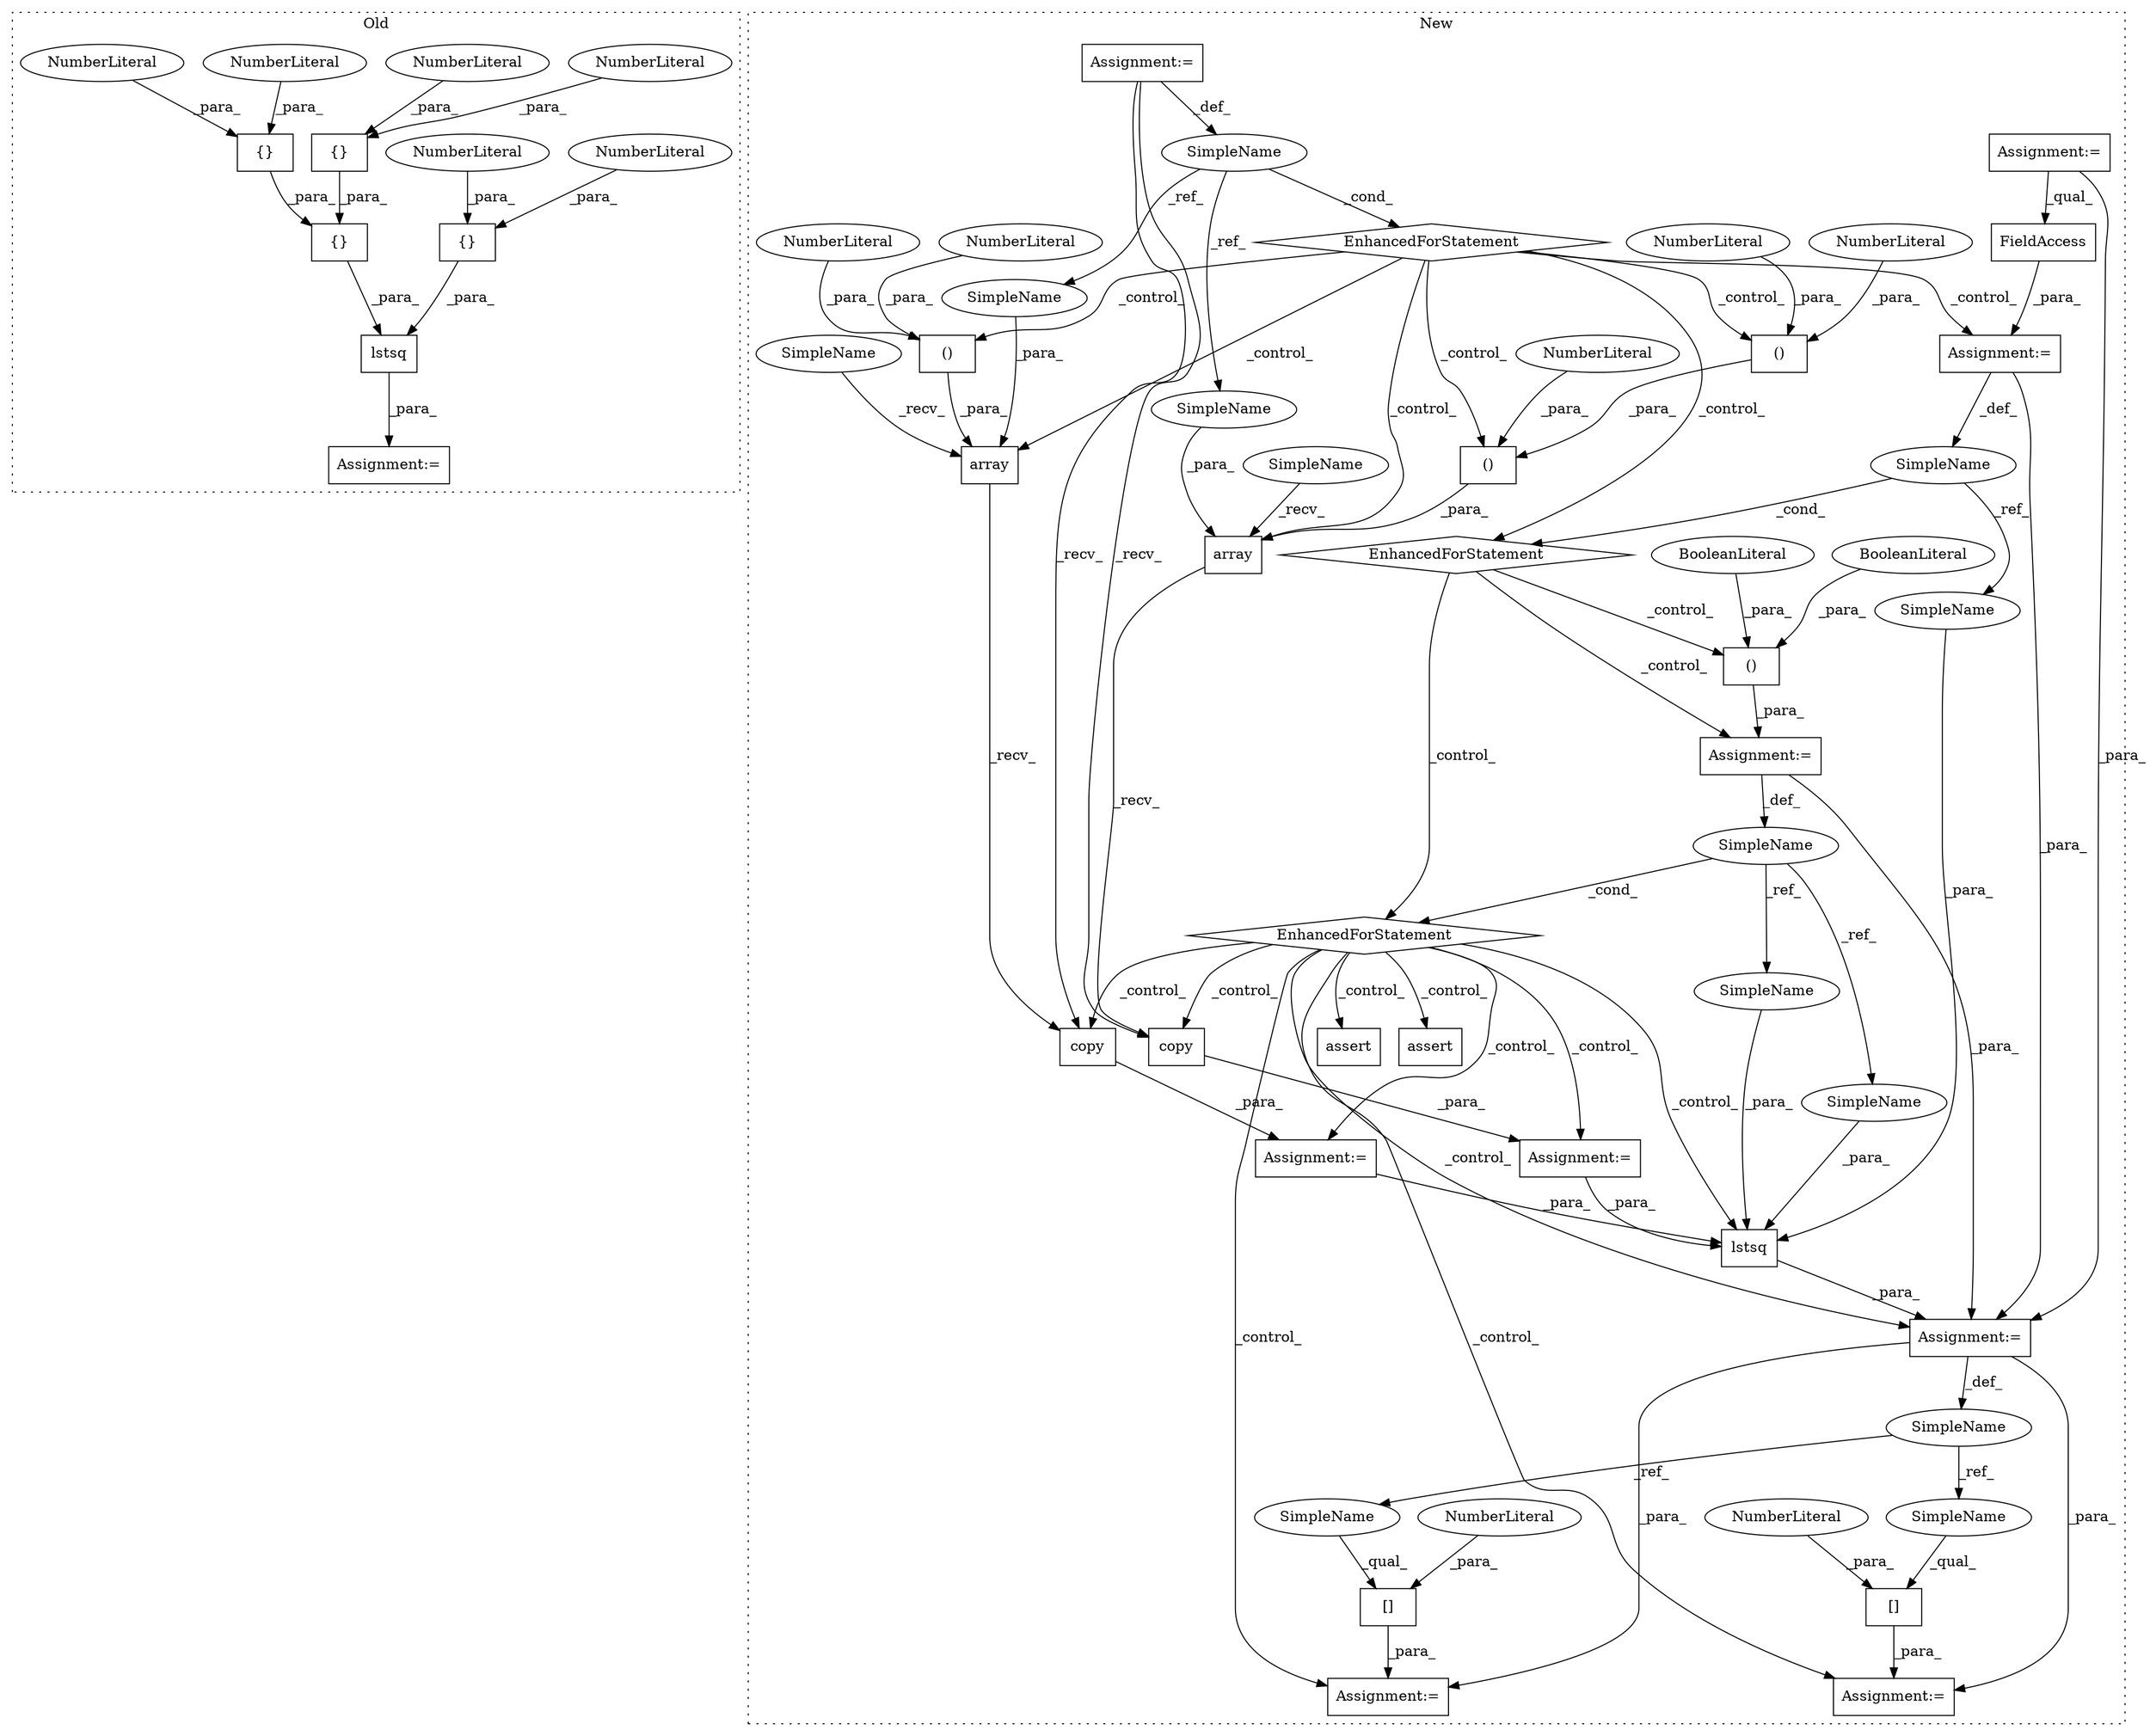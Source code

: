 digraph G {
subgraph cluster0 {
1 [label="{}" a="4" s="27274,27302" l="1,1" shape="box"];
4 [label="NumberLiteral" a="34" s="27275" l="1" shape="ellipse"];
9 [label="NumberLiteral" a="34" s="27301" l="1" shape="ellipse"];
32 [label="lstsq" a="32" s="27361,27370" l="6,1" shape="box"];
33 [label="{}" a="4" s="27245,27249" l="1,1" shape="box"];
34 [label="NumberLiteral" a="34" s="27248" l="1" shape="ellipse"];
35 [label="{}" a="4" s="27251,27255" l="1,1" shape="box"];
36 [label="NumberLiteral" a="34" s="27252" l="1" shape="ellipse"];
37 [label="NumberLiteral" a="34" s="27246" l="1" shape="ellipse"];
38 [label="{}" a="4" s="27216,27256" l="1,1" shape="box"];
39 [label="NumberLiteral" a="34" s="27254" l="1" shape="ellipse"];
50 [label="Assignment:=" a="7" s="27359" l="2" shape="box"];
label = "Old";
style="dotted";
}
subgraph cluster1 {
2 [label="lstsq" a="32" s="29637,29682" l="6,1" shape="box"];
3 [label="()" a="106" s="29192" l="15" shape="box"];
5 [label="[]" a="2" s="29725,29730" l="4,1" shape="box"];
6 [label="()" a="106" s="29550" l="22" shape="box"];
7 [label="[]" a="2" s="29745,29750" l="4,1" shape="box"];
8 [label="()" a="106" s="29133" l="111" shape="box"];
10 [label="NumberLiteral" a="34" s="29170" l="1" shape="ellipse"];
11 [label="()" a="106" s="29281" l="51" shape="box"];
12 [label="NumberLiteral" a="34" s="29729" l="1" shape="ellipse"];
13 [label="NumberLiteral" a="34" s="29192" l="1" shape="ellipse"];
14 [label="NumberLiteral" a="34" s="29206" l="1" shape="ellipse"];
15 [label="NumberLiteral" a="34" s="29749" l="1" shape="ellipse"];
16 [label="NumberLiteral" a="34" s="29331" l="1" shape="ellipse"];
17 [label="NumberLiteral" a="34" s="29281" l="1" shape="ellipse"];
18 [label="EnhancedForStatement" a="70" s="29017,29096" l="53,2" shape="diamond"];
19 [label="array" a="32" s="29114,29251" l="19,1" shape="box"];
20 [label="EnhancedForStatement" a="70" s="29464,29572" l="61,3" shape="diamond"];
21 [label="BooleanLiteral" a="9" s="29567" l="5" shape="ellipse"];
22 [label="EnhancedForStatement" a="70" s="29348,29452" l="57,2" shape="diamond"];
23 [label="BooleanLiteral" a="9" s="29550" l="4" shape="ellipse"];
24 [label="array" a="32" s="29268,29339" l="13,1" shape="box"];
25 [label="assert" a="32" s="29818,29965" l="16,1" shape="box"];
26 [label="assert" a="32" s="29763,29805" l="8,1" shape="box"];
27 [label="SimpleName" a="42" s="29074" l="5" shape="ellipse"];
28 [label="SimpleName" a="42" s="29529" l="9" shape="ellipse"];
29 [label="SimpleName" a="42" s="29412" l="13" shape="ellipse"];
30 [label="SimpleName" a="42" s="29633" l="3" shape="ellipse"];
31 [label="copy" a="32" s="29592" l="6" shape="box"];
40 [label="Assignment:=" a="7" s="29724" l="1" shape="box"];
41 [label="copy" a="32" s="29615" l="6" shape="box"];
42 [label="Assignment:=" a="7" s="29589" l="1" shape="box"];
43 [label="Assignment:=" a="7" s="29464,29572" l="61,3" shape="box"];
44 [label="Assignment:=" a="7" s="29744" l="1" shape="box"];
45 [label="Assignment:=" a="7" s="29348,29452" l="57,2" shape="box"];
46 [label="FieldAccess" a="22" s="29428" l="24" shape="box"];
47 [label="Assignment:=" a="7" s="29612" l="1" shape="box"];
48 [label="Assignment:=" a="7" s="28939" l="9" shape="box"];
49 [label="Assignment:=" a="7" s="29636" l="1" shape="box"];
51 [label="Assignment:=" a="7" s="29017,29096" l="53,2" shape="box"];
52 [label="SimpleName" a="42" s="29649" l="13" shape="ellipse"];
53 [label="SimpleName" a="42" s="29663" l="9" shape="ellipse"];
54 [label="SimpleName" a="42" s="29673" l="9" shape="ellipse"];
55 [label="SimpleName" a="42" s="29725" l="3" shape="ellipse"];
56 [label="SimpleName" a="42" s="29745" l="3" shape="ellipse"];
57 [label="SimpleName" a="42" s="29334" l="5" shape="ellipse"];
58 [label="SimpleName" a="42" s="29246" l="5" shape="ellipse"];
59 [label="SimpleName" a="42" s="29108" l="5" shape="ellipse"];
60 [label="SimpleName" a="42" s="29262" l="5" shape="ellipse"];
label = "New";
style="dotted";
}
1 -> 32 [label="_para_"];
2 -> 49 [label="_para_"];
3 -> 8 [label="_para_"];
4 -> 1 [label="_para_"];
5 -> 40 [label="_para_"];
6 -> 43 [label="_para_"];
7 -> 44 [label="_para_"];
8 -> 19 [label="_para_"];
9 -> 1 [label="_para_"];
10 -> 8 [label="_para_"];
11 -> 24 [label="_para_"];
12 -> 5 [label="_para_"];
13 -> 3 [label="_para_"];
14 -> 3 [label="_para_"];
15 -> 7 [label="_para_"];
16 -> 11 [label="_para_"];
17 -> 11 [label="_para_"];
18 -> 24 [label="_control_"];
18 -> 11 [label="_control_"];
18 -> 19 [label="_control_"];
18 -> 8 [label="_control_"];
18 -> 22 [label="_control_"];
18 -> 3 [label="_control_"];
18 -> 45 [label="_control_"];
19 -> 31 [label="_recv_"];
20 -> 26 [label="_control_"];
20 -> 40 [label="_control_"];
20 -> 2 [label="_control_"];
20 -> 31 [label="_control_"];
20 -> 49 [label="_control_"];
20 -> 47 [label="_control_"];
20 -> 42 [label="_control_"];
20 -> 44 [label="_control_"];
20 -> 25 [label="_control_"];
20 -> 41 [label="_control_"];
21 -> 6 [label="_para_"];
22 -> 6 [label="_control_"];
22 -> 20 [label="_control_"];
22 -> 43 [label="_control_"];
23 -> 6 [label="_para_"];
24 -> 41 [label="_recv_"];
27 -> 58 [label="_ref_"];
27 -> 18 [label="_cond_"];
27 -> 57 [label="_ref_"];
28 -> 20 [label="_cond_"];
28 -> 53 [label="_ref_"];
28 -> 54 [label="_ref_"];
29 -> 52 [label="_ref_"];
29 -> 22 [label="_cond_"];
30 -> 55 [label="_ref_"];
30 -> 56 [label="_ref_"];
31 -> 42 [label="_para_"];
32 -> 50 [label="_para_"];
33 -> 38 [label="_para_"];
34 -> 33 [label="_para_"];
35 -> 38 [label="_para_"];
36 -> 35 [label="_para_"];
37 -> 33 [label="_para_"];
38 -> 32 [label="_para_"];
39 -> 35 [label="_para_"];
41 -> 47 [label="_para_"];
42 -> 2 [label="_para_"];
43 -> 49 [label="_para_"];
43 -> 28 [label="_def_"];
45 -> 29 [label="_def_"];
45 -> 49 [label="_para_"];
46 -> 45 [label="_para_"];
47 -> 2 [label="_para_"];
48 -> 49 [label="_para_"];
48 -> 46 [label="_qual_"];
49 -> 30 [label="_def_"];
49 -> 40 [label="_para_"];
49 -> 44 [label="_para_"];
51 -> 27 [label="_def_"];
51 -> 41 [label="_recv_"];
51 -> 31 [label="_recv_"];
52 -> 2 [label="_para_"];
53 -> 2 [label="_para_"];
54 -> 2 [label="_para_"];
55 -> 5 [label="_qual_"];
56 -> 7 [label="_qual_"];
57 -> 24 [label="_para_"];
58 -> 19 [label="_para_"];
59 -> 19 [label="_recv_"];
60 -> 24 [label="_recv_"];
}